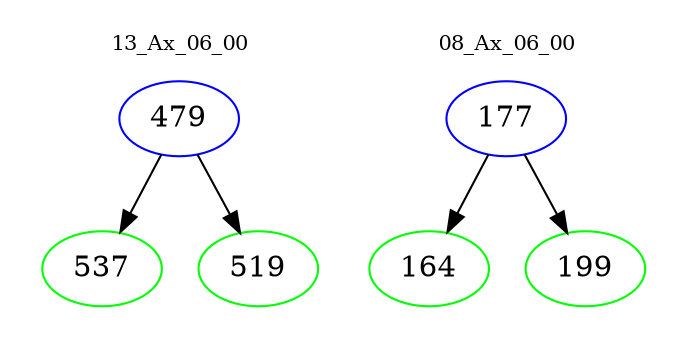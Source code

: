 digraph{
subgraph cluster_0 {
color = white
label = "13_Ax_06_00";
fontsize=10;
T0_479 [label="479", color="blue"]
T0_479 -> T0_537 [color="black"]
T0_537 [label="537", color="green"]
T0_479 -> T0_519 [color="black"]
T0_519 [label="519", color="green"]
}
subgraph cluster_1 {
color = white
label = "08_Ax_06_00";
fontsize=10;
T1_177 [label="177", color="blue"]
T1_177 -> T1_164 [color="black"]
T1_164 [label="164", color="green"]
T1_177 -> T1_199 [color="black"]
T1_199 [label="199", color="green"]
}
}
